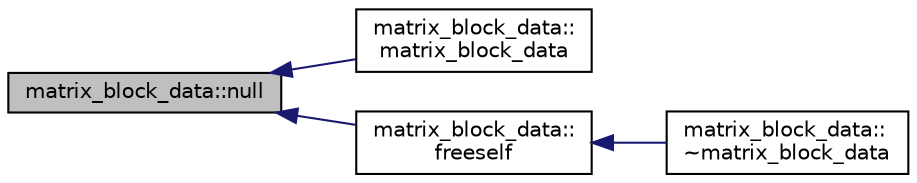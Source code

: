 digraph "matrix_block_data::null"
{
  edge [fontname="Helvetica",fontsize="10",labelfontname="Helvetica",labelfontsize="10"];
  node [fontname="Helvetica",fontsize="10",shape=record];
  rankdir="LR";
  Node14 [label="matrix_block_data::null",height=0.2,width=0.4,color="black", fillcolor="grey75", style="filled", fontcolor="black"];
  Node14 -> Node15 [dir="back",color="midnightblue",fontsize="10",style="solid",fontname="Helvetica"];
  Node15 [label="matrix_block_data::\lmatrix_block_data",height=0.2,width=0.4,color="black", fillcolor="white", style="filled",URL="$d1/de0/classmatrix__block__data.html#a2e14fed73e06c75aee44da5d40fe16cb"];
  Node14 -> Node16 [dir="back",color="midnightblue",fontsize="10",style="solid",fontname="Helvetica"];
  Node16 [label="matrix_block_data::\lfreeself",height=0.2,width=0.4,color="black", fillcolor="white", style="filled",URL="$d1/de0/classmatrix__block__data.html#ae8df478b90bf9117a0edccdcb3c50c42"];
  Node16 -> Node17 [dir="back",color="midnightblue",fontsize="10",style="solid",fontname="Helvetica"];
  Node17 [label="matrix_block_data::\l~matrix_block_data",height=0.2,width=0.4,color="black", fillcolor="white", style="filled",URL="$d1/de0/classmatrix__block__data.html#a4ac2468bdb93625adfca81cac7e08620"];
}
